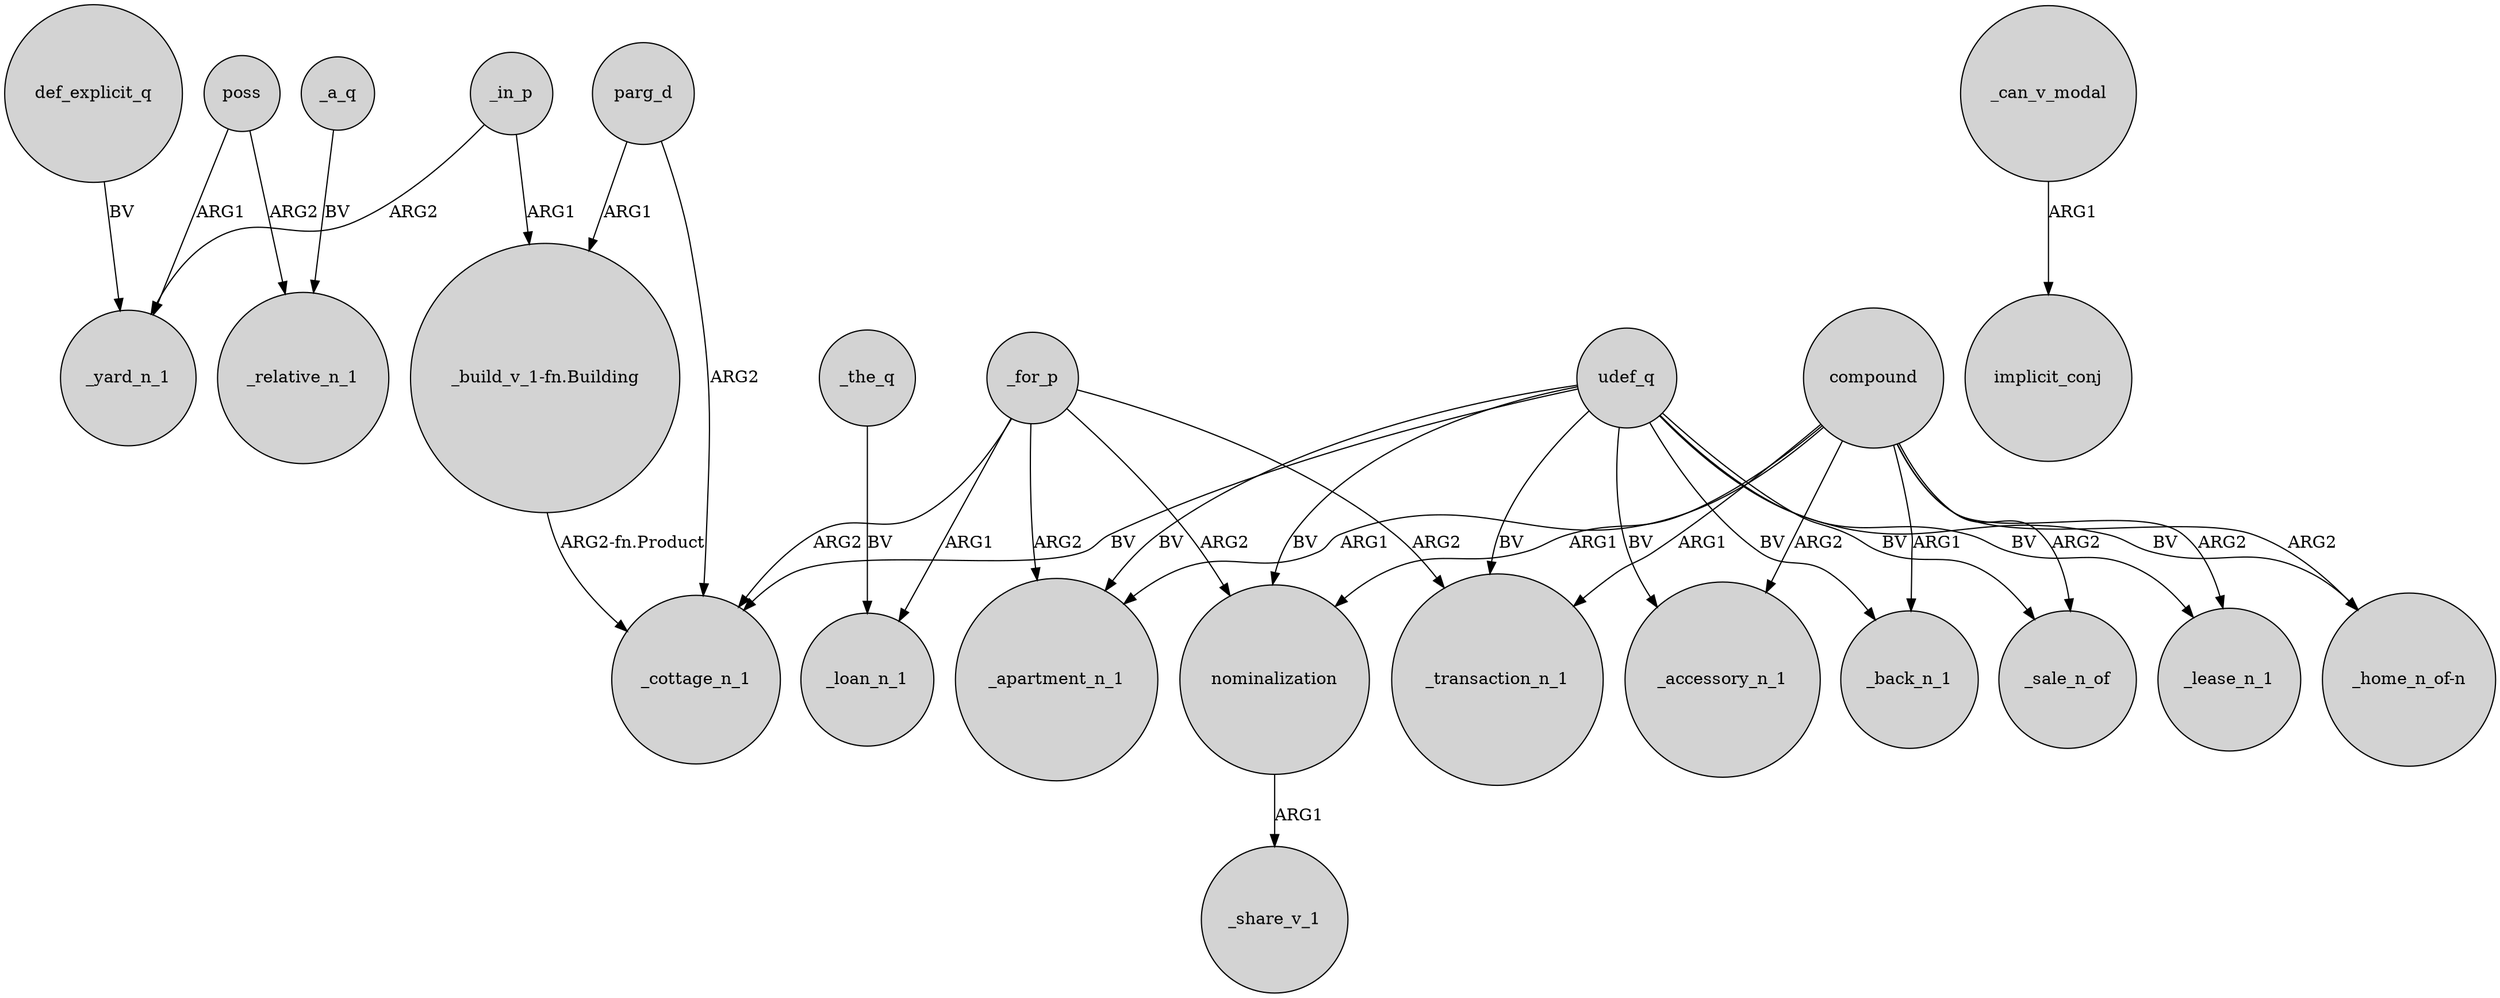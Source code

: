 digraph {
	node [shape=circle style=filled]
	_in_p -> _yard_n_1 [label=ARG2]
	compound -> _accessory_n_1 [label=ARG2]
	poss -> _relative_n_1 [label=ARG2]
	parg_d -> _cottage_n_1 [label=ARG2]
	poss -> _yard_n_1 [label=ARG1]
	udef_q -> _back_n_1 [label=BV]
	udef_q -> _accessory_n_1 [label=BV]
	_for_p -> nominalization [label=ARG2]
	udef_q -> _lease_n_1 [label=BV]
	udef_q -> "_home_n_of-n" [label=BV]
	_in_p -> "_build_v_1-fn.Building" [label=ARG1]
	udef_q -> _apartment_n_1 [label=BV]
	_for_p -> _transaction_n_1 [label=ARG2]
	_the_q -> _loan_n_1 [label=BV]
	compound -> _sale_n_of [label=ARG2]
	parg_d -> "_build_v_1-fn.Building" [label=ARG1]
	nominalization -> _share_v_1 [label=ARG1]
	udef_q -> _transaction_n_1 [label=BV]
	_a_q -> _relative_n_1 [label=BV]
	_can_v_modal -> implicit_conj [label=ARG1]
	udef_q -> nominalization [label=BV]
	compound -> _lease_n_1 [label=ARG2]
	compound -> _transaction_n_1 [label=ARG1]
	udef_q -> _sale_n_of [label=BV]
	"_build_v_1-fn.Building" -> _cottage_n_1 [label="ARG2-fn.Product"]
	def_explicit_q -> _yard_n_1 [label=BV]
	compound -> "_home_n_of-n" [label=ARG2]
	_for_p -> _apartment_n_1 [label=ARG2]
	compound -> _apartment_n_1 [label=ARG1]
	udef_q -> _cottage_n_1 [label=BV]
	compound -> _back_n_1 [label=ARG1]
	compound -> nominalization [label=ARG1]
	_for_p -> _loan_n_1 [label=ARG1]
	_for_p -> _cottage_n_1 [label=ARG2]
}
